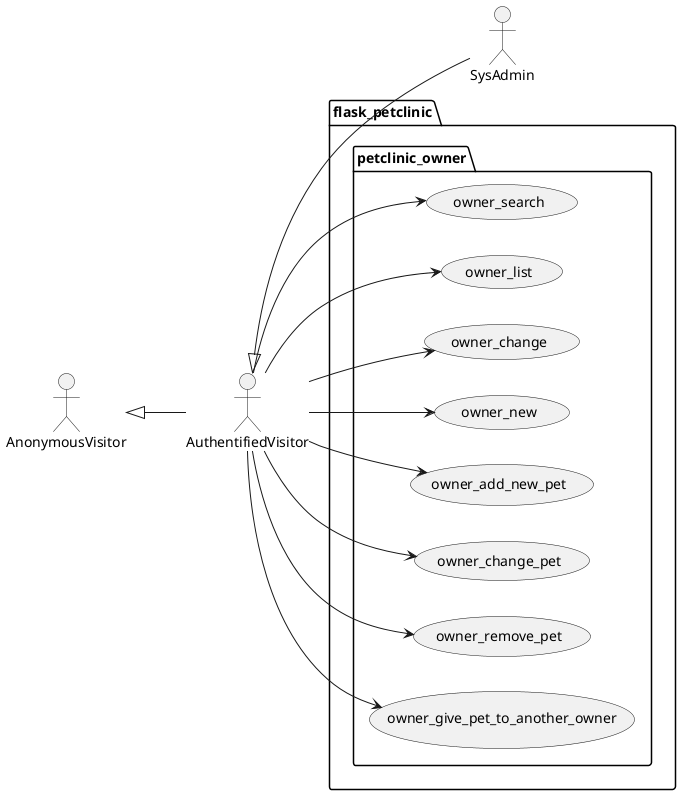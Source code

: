 @startuml
left to right direction

actor AnonymousVisitor as av
actor AuthentifiedVisitor as au
actor SysAdmin as sa

av <|-- au
au <|-- sa

package flask_petclinic {

    package petclinic_owner {

        usecase owner_search as uc6000
        usecase owner_list as uc6001
        usecase owner_change as uc6002
        usecase owner_new as uc6003

        usecase owner_add_new_pet as uc6004
        usecase owner_change_pet as uc6005
        usecase owner_remove_pet as uc6006
        usecase owner_give_pet_to_another_owner as uc6007

        au --> uc6000
        au --> uc6001
        au --> uc6002
        au --> uc6003
        au --> uc6004
        au --> uc6005
        au --> uc6006
        au --> uc6007
    }

}
@enduml
